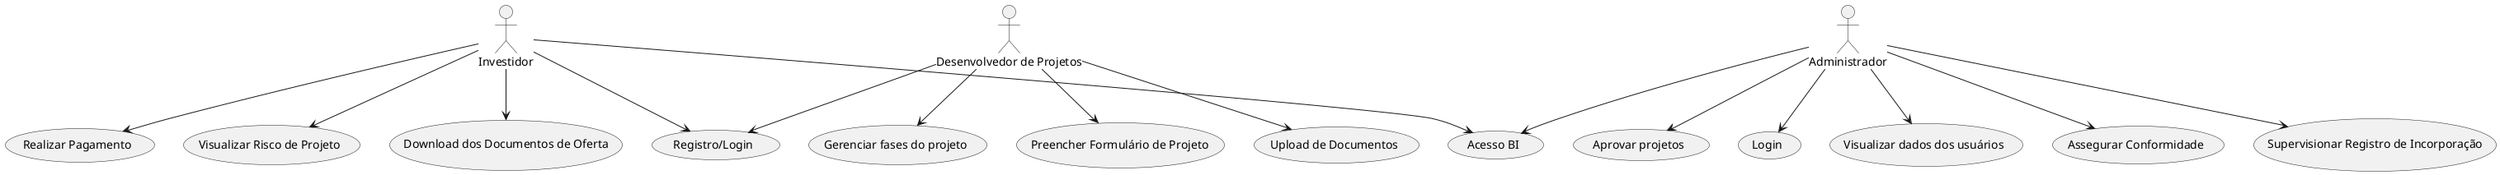 @startuml
actor Investidor
actor "Desenvolvedor de Projetos" as DP
actor Administrador

Investidor --> (Registro/Login)
Investidor --> (Acesso BI)
Investidor --> (Realizar Pagamento)
Investidor --> (Visualizar Risco de Projeto)
Investidor --> (Download dos Documentos de Oferta)

DP --> (Registro/Login)
DP --> (Preencher Formulário de Projeto)
DP --> (Upload de Documentos)
DP --> (Gerenciar fases do projeto)

Administrador --> (Login)
Administrador --> (Visualizar dados dos usuários)
Administrador --> (Assegurar Conformidade)
Administrador --> (Supervisionar Registro de Incorporação)
Administrador --> (Acesso BI)
Administrador --> (Aprovar projetos)
@enduml
